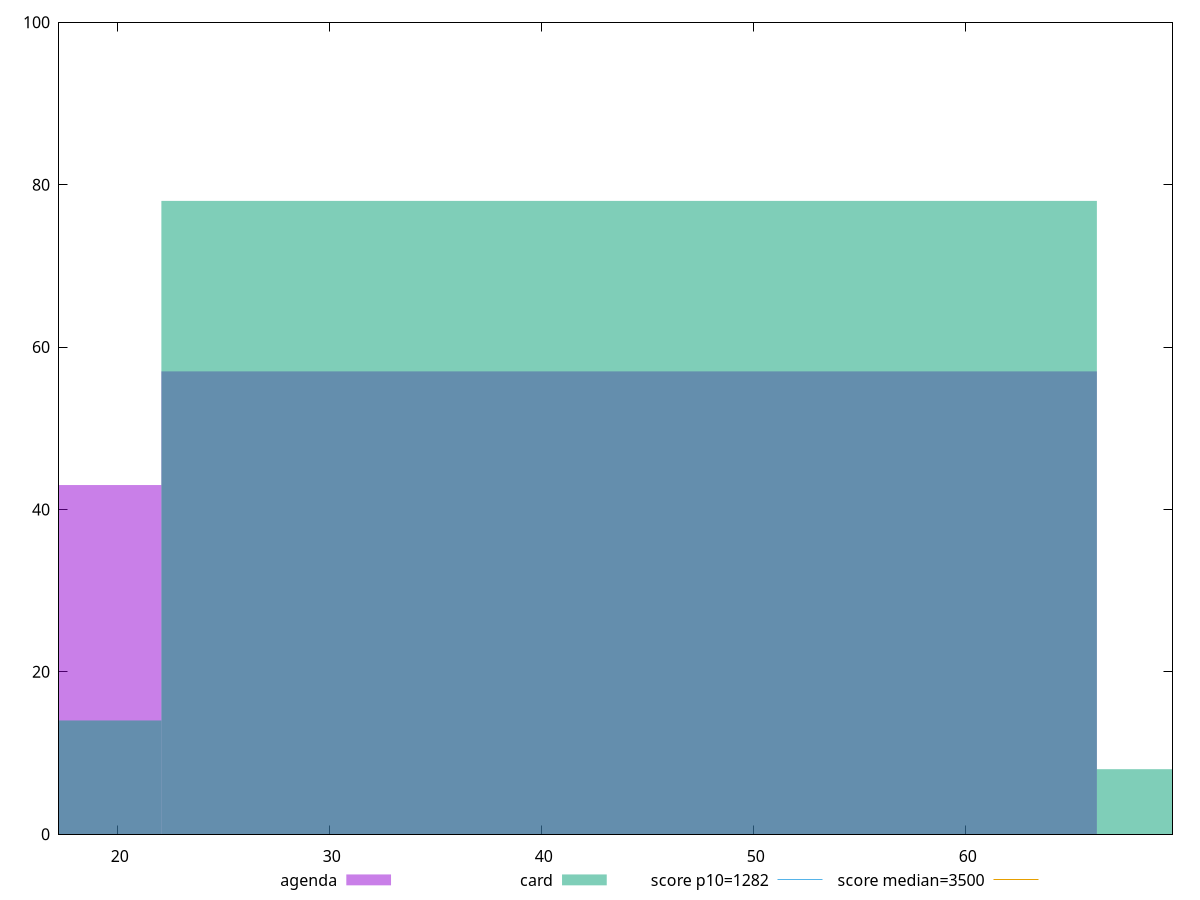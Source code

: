 reset

$agenda <<EOF
44.121318523252036 57
0 43
EOF

$card <<EOF
44.121318523252036 78
88.24263704650407 8
0 14
EOF

set key outside below
set boxwidth 44.121318523252036
set xrange [17.231999999999992:69.74799999999996]
set yrange [0:100]
set trange [0:100]
set style fill transparent solid 0.5 noborder

set parametric
set terminal svg size 640, 500 enhanced background rgb 'white'
set output "reports/report_00032_2021-02-25T10-28-15.087Z/bootup-time/comparison/histogram/1_vs_2.svg"

plot $agenda title "agenda" with boxes, \
     $card title "card" with boxes, \
     1282,t title "score p10=1282", \
     3500,t title "score median=3500"

reset
